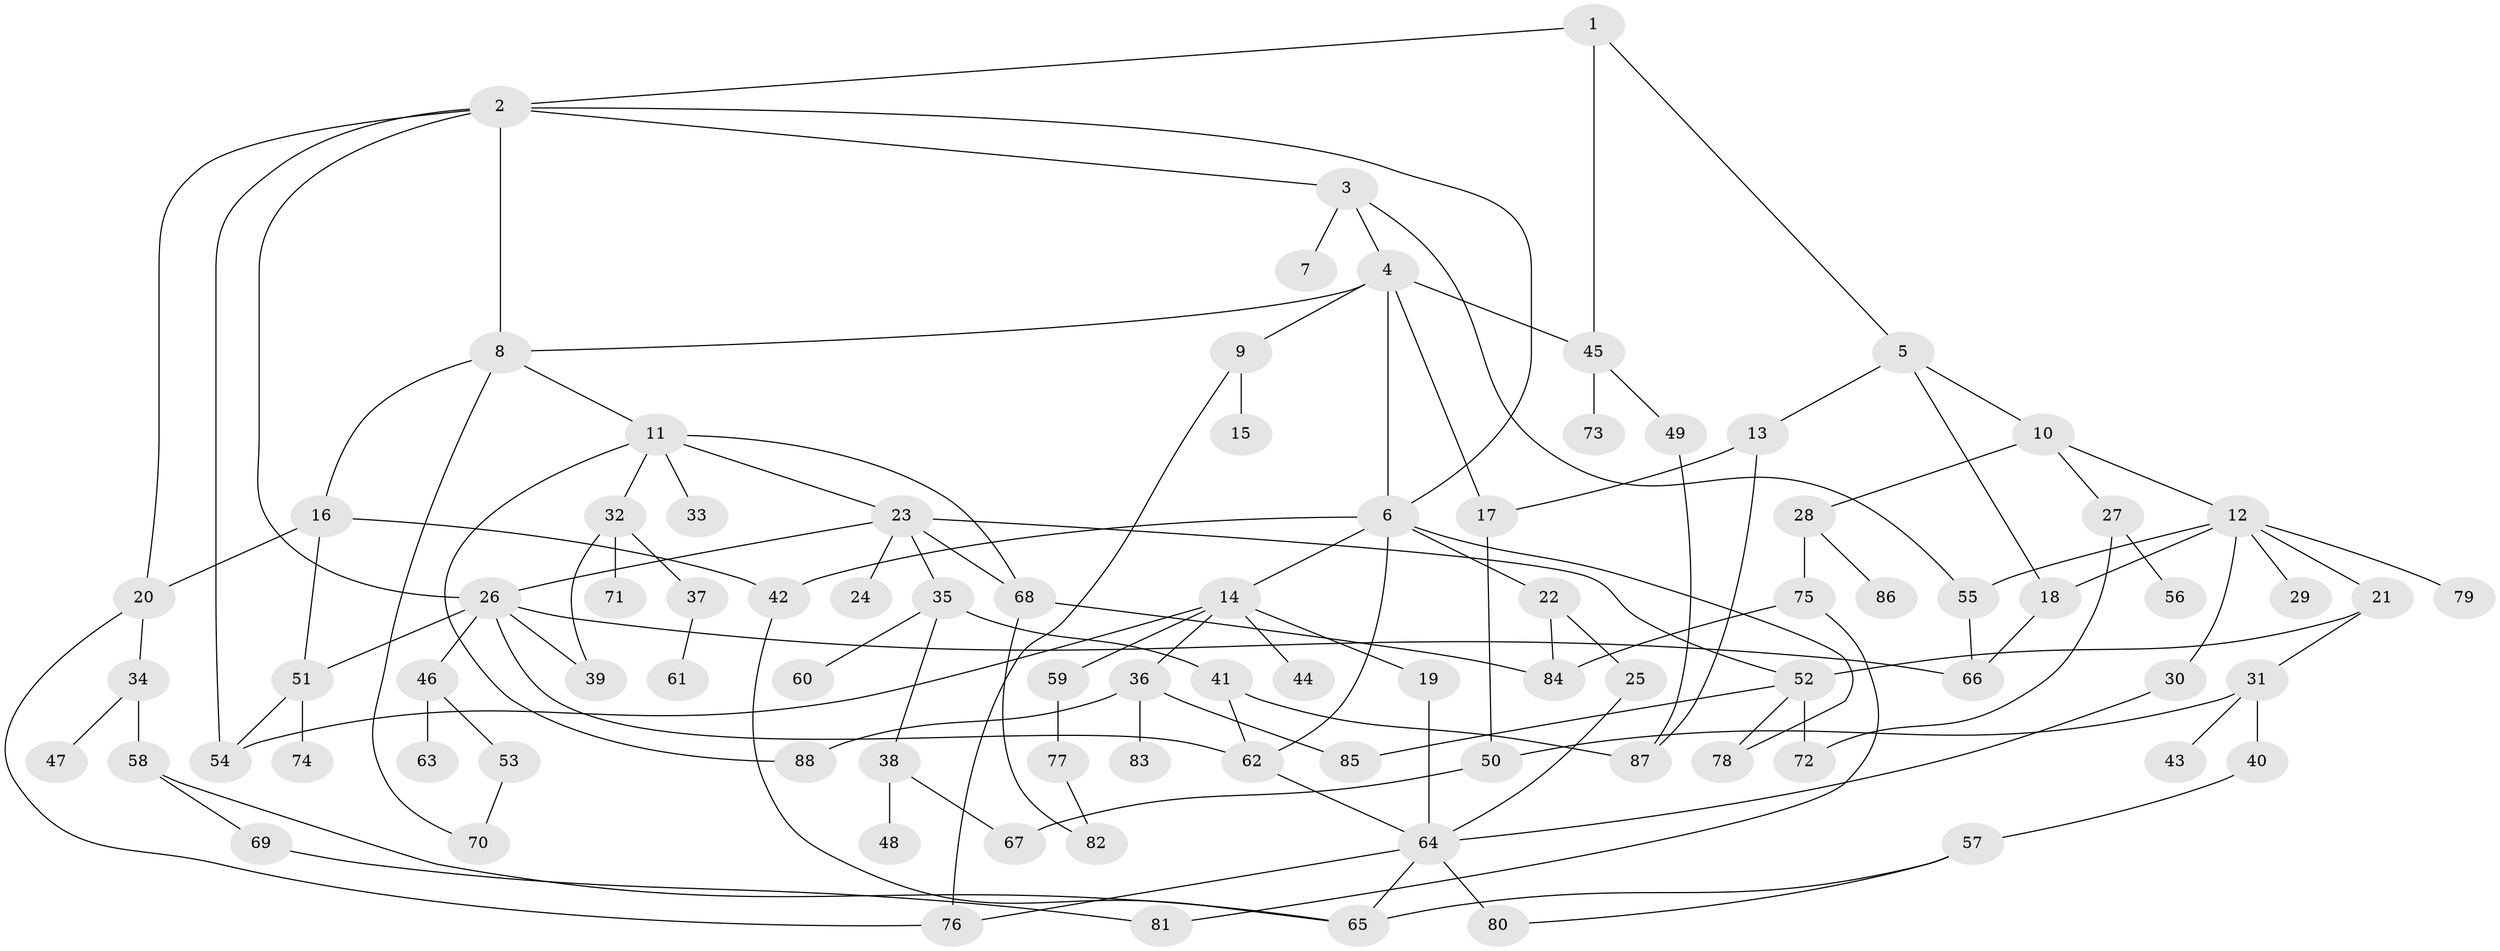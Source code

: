// Generated by graph-tools (version 1.1) at 2025/34/03/09/25 02:34:11]
// undirected, 88 vertices, 128 edges
graph export_dot {
graph [start="1"]
  node [color=gray90,style=filled];
  1;
  2;
  3;
  4;
  5;
  6;
  7;
  8;
  9;
  10;
  11;
  12;
  13;
  14;
  15;
  16;
  17;
  18;
  19;
  20;
  21;
  22;
  23;
  24;
  25;
  26;
  27;
  28;
  29;
  30;
  31;
  32;
  33;
  34;
  35;
  36;
  37;
  38;
  39;
  40;
  41;
  42;
  43;
  44;
  45;
  46;
  47;
  48;
  49;
  50;
  51;
  52;
  53;
  54;
  55;
  56;
  57;
  58;
  59;
  60;
  61;
  62;
  63;
  64;
  65;
  66;
  67;
  68;
  69;
  70;
  71;
  72;
  73;
  74;
  75;
  76;
  77;
  78;
  79;
  80;
  81;
  82;
  83;
  84;
  85;
  86;
  87;
  88;
  1 -- 2;
  1 -- 5;
  1 -- 45;
  2 -- 3;
  2 -- 8;
  2 -- 6;
  2 -- 26;
  2 -- 54;
  2 -- 20;
  3 -- 4;
  3 -- 7;
  3 -- 55;
  4 -- 6;
  4 -- 9;
  4 -- 45;
  4 -- 8;
  4 -- 17;
  5 -- 10;
  5 -- 13;
  5 -- 18;
  6 -- 14;
  6 -- 22;
  6 -- 78;
  6 -- 42;
  6 -- 62;
  8 -- 11;
  8 -- 16;
  8 -- 70;
  9 -- 15;
  9 -- 76;
  10 -- 12;
  10 -- 27;
  10 -- 28;
  11 -- 23;
  11 -- 32;
  11 -- 33;
  11 -- 68;
  11 -- 88;
  12 -- 21;
  12 -- 29;
  12 -- 30;
  12 -- 79;
  12 -- 55;
  12 -- 18;
  13 -- 17;
  13 -- 87;
  14 -- 19;
  14 -- 36;
  14 -- 44;
  14 -- 54;
  14 -- 59;
  16 -- 20;
  16 -- 42;
  16 -- 51;
  17 -- 50;
  18 -- 66;
  19 -- 64;
  20 -- 34;
  20 -- 76;
  21 -- 31;
  21 -- 52;
  22 -- 25;
  22 -- 84;
  23 -- 24;
  23 -- 26;
  23 -- 35;
  23 -- 52;
  23 -- 68;
  25 -- 64;
  26 -- 46;
  26 -- 66;
  26 -- 51;
  26 -- 62;
  26 -- 39;
  27 -- 56;
  27 -- 72;
  28 -- 75;
  28 -- 86;
  30 -- 64;
  31 -- 40;
  31 -- 43;
  31 -- 50;
  32 -- 37;
  32 -- 39;
  32 -- 71;
  34 -- 47;
  34 -- 58;
  35 -- 38;
  35 -- 41;
  35 -- 60;
  36 -- 83;
  36 -- 85;
  36 -- 88;
  37 -- 61;
  38 -- 48;
  38 -- 67;
  40 -- 57;
  41 -- 62;
  41 -- 87;
  42 -- 65;
  45 -- 49;
  45 -- 73;
  46 -- 53;
  46 -- 63;
  49 -- 87;
  50 -- 67;
  51 -- 74;
  51 -- 54;
  52 -- 85;
  52 -- 72;
  52 -- 78;
  53 -- 70;
  55 -- 66;
  57 -- 80;
  57 -- 65;
  58 -- 69;
  58 -- 65;
  59 -- 77;
  62 -- 64;
  64 -- 65;
  64 -- 76;
  64 -- 80;
  68 -- 82;
  68 -- 84;
  69 -- 81;
  75 -- 81;
  75 -- 84;
  77 -- 82;
}
